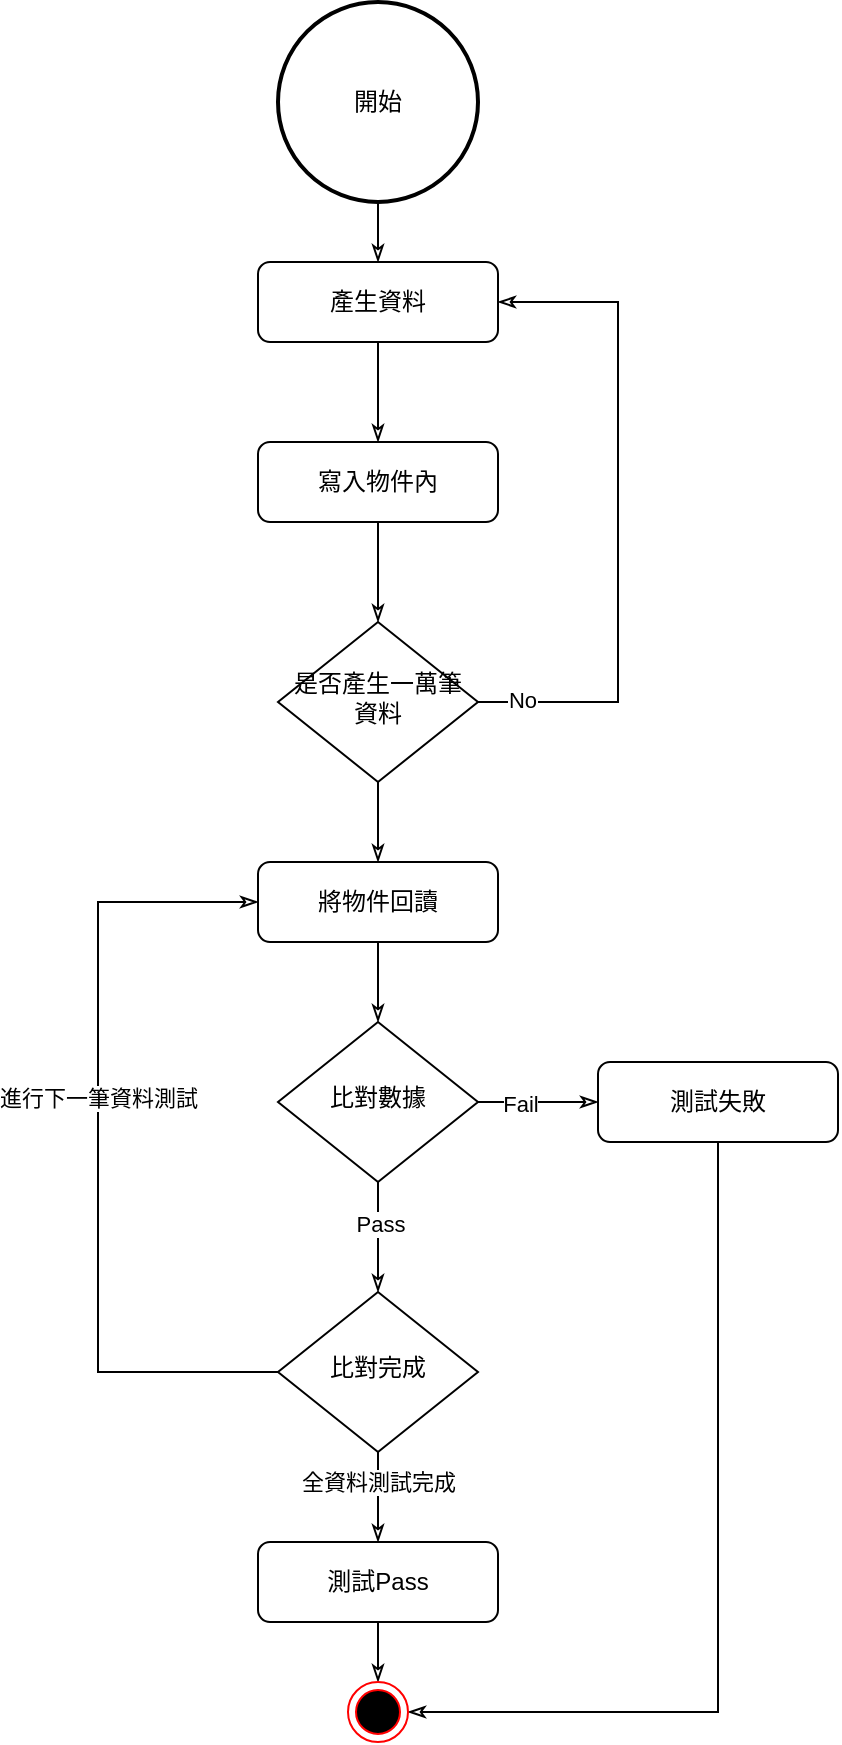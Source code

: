 <mxfile version="13.10.9" type="github" pages="6">
  <diagram id="C5RBs43oDa-KdzZeNtuy" name="System Initialize">
    <mxGraphModel dx="1422" dy="738" grid="1" gridSize="10" guides="1" tooltips="1" connect="1" arrows="1" fold="1" page="1" pageScale="1" pageWidth="827" pageHeight="1169" math="0" shadow="0">
      <root>
        <mxCell id="WIyWlLk6GJQsqaUBKTNV-0" />
        <mxCell id="WIyWlLk6GJQsqaUBKTNV-1" parent="WIyWlLk6GJQsqaUBKTNV-0" />
        <mxCell id="upS6xL4-VlWM_Vdth4fl-31" style="edgeStyle=orthogonalEdgeStyle;rounded=0;orthogonalLoop=1;jettySize=auto;html=1;entryX=0.5;entryY=0;entryDx=0;entryDy=0;endArrow=classicThin;endFill=0;" edge="1" parent="WIyWlLk6GJQsqaUBKTNV-1" source="WIyWlLk6GJQsqaUBKTNV-3" target="upS6xL4-VlWM_Vdth4fl-8">
          <mxGeometry relative="1" as="geometry" />
        </mxCell>
        <mxCell id="WIyWlLk6GJQsqaUBKTNV-3" value="寫入物件內" style="rounded=1;whiteSpace=wrap;html=1;fontSize=12;glass=0;strokeWidth=1;shadow=0;" parent="WIyWlLk6GJQsqaUBKTNV-1" vertex="1">
          <mxGeometry x="350" y="230" width="120" height="40" as="geometry" />
        </mxCell>
        <mxCell id="upS6xL4-VlWM_Vdth4fl-30" style="edgeStyle=orthogonalEdgeStyle;rounded=0;orthogonalLoop=1;jettySize=auto;html=1;entryX=0.5;entryY=0;entryDx=0;entryDy=0;endArrow=classicThin;endFill=0;" edge="1" parent="WIyWlLk6GJQsqaUBKTNV-1" source="upS6xL4-VlWM_Vdth4fl-0" target="WIyWlLk6GJQsqaUBKTNV-3">
          <mxGeometry relative="1" as="geometry" />
        </mxCell>
        <mxCell id="upS6xL4-VlWM_Vdth4fl-0" value="產生資料" style="rounded=1;whiteSpace=wrap;html=1;fontSize=12;glass=0;strokeWidth=1;shadow=0;" vertex="1" parent="WIyWlLk6GJQsqaUBKTNV-1">
          <mxGeometry x="350" y="140" width="120" height="40" as="geometry" />
        </mxCell>
        <mxCell id="upS6xL4-VlWM_Vdth4fl-9" style="edgeStyle=orthogonalEdgeStyle;rounded=0;orthogonalLoop=1;jettySize=auto;html=1;exitX=1;exitY=0.5;exitDx=0;exitDy=0;entryX=1;entryY=0.5;entryDx=0;entryDy=0;endArrow=classicThin;endFill=0;" edge="1" parent="WIyWlLk6GJQsqaUBKTNV-1" source="upS6xL4-VlWM_Vdth4fl-8" target="upS6xL4-VlWM_Vdth4fl-0">
          <mxGeometry relative="1" as="geometry">
            <Array as="points">
              <mxPoint x="530" y="360" />
              <mxPoint x="530" y="160" />
            </Array>
          </mxGeometry>
        </mxCell>
        <mxCell id="upS6xL4-VlWM_Vdth4fl-12" value="No" style="edgeLabel;html=1;align=center;verticalAlign=middle;resizable=0;points=[];" vertex="1" connectable="0" parent="upS6xL4-VlWM_Vdth4fl-9">
          <mxGeometry x="-0.868" y="1" relative="1" as="geometry">
            <mxPoint as="offset" />
          </mxGeometry>
        </mxCell>
        <mxCell id="upS6xL4-VlWM_Vdth4fl-32" style="edgeStyle=orthogonalEdgeStyle;rounded=0;orthogonalLoop=1;jettySize=auto;html=1;entryX=0.5;entryY=0;entryDx=0;entryDy=0;endArrow=classicThin;endFill=0;" edge="1" parent="WIyWlLk6GJQsqaUBKTNV-1" source="upS6xL4-VlWM_Vdth4fl-8" target="upS6xL4-VlWM_Vdth4fl-10">
          <mxGeometry relative="1" as="geometry" />
        </mxCell>
        <mxCell id="upS6xL4-VlWM_Vdth4fl-8" value="是否產生一萬筆資料" style="rhombus;whiteSpace=wrap;html=1;shadow=0;fontFamily=Helvetica;fontSize=12;align=center;strokeWidth=1;spacing=6;spacingTop=-4;" vertex="1" parent="WIyWlLk6GJQsqaUBKTNV-1">
          <mxGeometry x="360" y="320" width="100" height="80" as="geometry" />
        </mxCell>
        <mxCell id="upS6xL4-VlWM_Vdth4fl-15" style="edgeStyle=orthogonalEdgeStyle;rounded=0;orthogonalLoop=1;jettySize=auto;html=1;entryX=0.5;entryY=0;entryDx=0;entryDy=0;endArrow=classicThin;endFill=0;" edge="1" parent="WIyWlLk6GJQsqaUBKTNV-1" source="upS6xL4-VlWM_Vdth4fl-10" target="upS6xL4-VlWM_Vdth4fl-14">
          <mxGeometry relative="1" as="geometry" />
        </mxCell>
        <mxCell id="upS6xL4-VlWM_Vdth4fl-10" value="將物件回讀" style="rounded=1;whiteSpace=wrap;html=1;fontSize=12;glass=0;strokeWidth=1;shadow=0;" vertex="1" parent="WIyWlLk6GJQsqaUBKTNV-1">
          <mxGeometry x="350" y="440" width="120" height="40" as="geometry" />
        </mxCell>
        <mxCell id="upS6xL4-VlWM_Vdth4fl-17" style="edgeStyle=orthogonalEdgeStyle;rounded=0;orthogonalLoop=1;jettySize=auto;html=1;entryX=0.5;entryY=0;entryDx=0;entryDy=0;endArrow=classicThin;endFill=0;" edge="1" parent="WIyWlLk6GJQsqaUBKTNV-1" source="upS6xL4-VlWM_Vdth4fl-14" target="upS6xL4-VlWM_Vdth4fl-16">
          <mxGeometry relative="1" as="geometry" />
        </mxCell>
        <mxCell id="upS6xL4-VlWM_Vdth4fl-18" value="Pass" style="edgeLabel;html=1;align=center;verticalAlign=middle;resizable=0;points=[];" vertex="1" connectable="0" parent="upS6xL4-VlWM_Vdth4fl-17">
          <mxGeometry x="-0.236" y="1" relative="1" as="geometry">
            <mxPoint as="offset" />
          </mxGeometry>
        </mxCell>
        <mxCell id="upS6xL4-VlWM_Vdth4fl-20" style="edgeStyle=orthogonalEdgeStyle;rounded=0;orthogonalLoop=1;jettySize=auto;html=1;exitX=1;exitY=0.5;exitDx=0;exitDy=0;entryX=0;entryY=0.5;entryDx=0;entryDy=0;endArrow=classicThin;endFill=0;" edge="1" parent="WIyWlLk6GJQsqaUBKTNV-1" source="upS6xL4-VlWM_Vdth4fl-14" target="upS6xL4-VlWM_Vdth4fl-19">
          <mxGeometry relative="1" as="geometry" />
        </mxCell>
        <mxCell id="upS6xL4-VlWM_Vdth4fl-24" value="Fail" style="edgeLabel;html=1;align=center;verticalAlign=middle;resizable=0;points=[];" vertex="1" connectable="0" parent="upS6xL4-VlWM_Vdth4fl-20">
          <mxGeometry x="-0.324" y="-1" relative="1" as="geometry">
            <mxPoint as="offset" />
          </mxGeometry>
        </mxCell>
        <mxCell id="upS6xL4-VlWM_Vdth4fl-14" value="比對數據" style="rhombus;whiteSpace=wrap;html=1;shadow=0;fontFamily=Helvetica;fontSize=12;align=center;strokeWidth=1;spacing=6;spacingTop=-4;" vertex="1" parent="WIyWlLk6GJQsqaUBKTNV-1">
          <mxGeometry x="360" y="520" width="100" height="80" as="geometry" />
        </mxCell>
        <mxCell id="upS6xL4-VlWM_Vdth4fl-22" style="edgeStyle=orthogonalEdgeStyle;rounded=0;orthogonalLoop=1;jettySize=auto;html=1;exitX=0.5;exitY=1;exitDx=0;exitDy=0;entryX=0.5;entryY=0;entryDx=0;entryDy=0;endArrow=classicThin;endFill=0;" edge="1" parent="WIyWlLk6GJQsqaUBKTNV-1" source="upS6xL4-VlWM_Vdth4fl-16" target="upS6xL4-VlWM_Vdth4fl-21">
          <mxGeometry relative="1" as="geometry" />
        </mxCell>
        <mxCell id="upS6xL4-VlWM_Vdth4fl-25" value="全資料測試完成" style="edgeLabel;html=1;align=center;verticalAlign=middle;resizable=0;points=[];" vertex="1" connectable="0" parent="upS6xL4-VlWM_Vdth4fl-22">
          <mxGeometry x="-0.329" relative="1" as="geometry">
            <mxPoint as="offset" />
          </mxGeometry>
        </mxCell>
        <mxCell id="upS6xL4-VlWM_Vdth4fl-23" style="edgeStyle=orthogonalEdgeStyle;rounded=0;orthogonalLoop=1;jettySize=auto;html=1;exitX=0;exitY=0.5;exitDx=0;exitDy=0;entryX=0;entryY=0.5;entryDx=0;entryDy=0;endArrow=classicThin;endFill=0;" edge="1" parent="WIyWlLk6GJQsqaUBKTNV-1" source="upS6xL4-VlWM_Vdth4fl-16" target="upS6xL4-VlWM_Vdth4fl-10">
          <mxGeometry relative="1" as="geometry">
            <Array as="points">
              <mxPoint x="270" y="695" />
              <mxPoint x="270" y="460" />
            </Array>
          </mxGeometry>
        </mxCell>
        <mxCell id="upS6xL4-VlWM_Vdth4fl-26" value="進行下一筆資料測試" style="edgeLabel;html=1;align=center;verticalAlign=middle;resizable=0;points=[];" vertex="1" connectable="0" parent="upS6xL4-VlWM_Vdth4fl-23">
          <mxGeometry x="0.123" relative="1" as="geometry">
            <mxPoint as="offset" />
          </mxGeometry>
        </mxCell>
        <mxCell id="upS6xL4-VlWM_Vdth4fl-16" value="比對完成" style="rhombus;whiteSpace=wrap;html=1;shadow=0;fontFamily=Helvetica;fontSize=12;align=center;strokeWidth=1;spacing=6;spacingTop=-4;" vertex="1" parent="WIyWlLk6GJQsqaUBKTNV-1">
          <mxGeometry x="360" y="655" width="100" height="80" as="geometry" />
        </mxCell>
        <mxCell id="upS6xL4-VlWM_Vdth4fl-35" style="edgeStyle=orthogonalEdgeStyle;rounded=0;orthogonalLoop=1;jettySize=auto;html=1;entryX=1;entryY=0.5;entryDx=0;entryDy=0;endArrow=classicThin;endFill=0;" edge="1" parent="WIyWlLk6GJQsqaUBKTNV-1" source="upS6xL4-VlWM_Vdth4fl-19" target="upS6xL4-VlWM_Vdth4fl-33">
          <mxGeometry relative="1" as="geometry">
            <Array as="points">
              <mxPoint x="580" y="865" />
            </Array>
          </mxGeometry>
        </mxCell>
        <mxCell id="upS6xL4-VlWM_Vdth4fl-19" value="測試失敗" style="rounded=1;whiteSpace=wrap;html=1;fontSize=12;glass=0;strokeWidth=1;shadow=0;" vertex="1" parent="WIyWlLk6GJQsqaUBKTNV-1">
          <mxGeometry x="520" y="540" width="120" height="40" as="geometry" />
        </mxCell>
        <mxCell id="upS6xL4-VlWM_Vdth4fl-34" style="edgeStyle=orthogonalEdgeStyle;rounded=0;orthogonalLoop=1;jettySize=auto;html=1;entryX=0.5;entryY=0;entryDx=0;entryDy=0;endArrow=classicThin;endFill=0;" edge="1" parent="WIyWlLk6GJQsqaUBKTNV-1" source="upS6xL4-VlWM_Vdth4fl-21" target="upS6xL4-VlWM_Vdth4fl-33">
          <mxGeometry relative="1" as="geometry" />
        </mxCell>
        <mxCell id="upS6xL4-VlWM_Vdth4fl-21" value="測試Pass" style="rounded=1;whiteSpace=wrap;html=1;fontSize=12;glass=0;strokeWidth=1;shadow=0;" vertex="1" parent="WIyWlLk6GJQsqaUBKTNV-1">
          <mxGeometry x="350" y="780" width="120" height="40" as="geometry" />
        </mxCell>
        <mxCell id="upS6xL4-VlWM_Vdth4fl-29" style="edgeStyle=orthogonalEdgeStyle;rounded=0;orthogonalLoop=1;jettySize=auto;html=1;exitX=0.5;exitY=1;exitDx=0;exitDy=0;exitPerimeter=0;entryX=0.5;entryY=0;entryDx=0;entryDy=0;endArrow=classicThin;endFill=0;" edge="1" parent="WIyWlLk6GJQsqaUBKTNV-1" source="upS6xL4-VlWM_Vdth4fl-28" target="upS6xL4-VlWM_Vdth4fl-0">
          <mxGeometry relative="1" as="geometry" />
        </mxCell>
        <mxCell id="upS6xL4-VlWM_Vdth4fl-28" value="開始" style="strokeWidth=2;html=1;shape=mxgraph.flowchart.start_2;whiteSpace=wrap;" vertex="1" parent="WIyWlLk6GJQsqaUBKTNV-1">
          <mxGeometry x="360" y="10" width="100" height="100" as="geometry" />
        </mxCell>
        <mxCell id="upS6xL4-VlWM_Vdth4fl-33" value="" style="ellipse;html=1;shape=endState;fillColor=#000000;strokeColor=#ff0000;" vertex="1" parent="WIyWlLk6GJQsqaUBKTNV-1">
          <mxGeometry x="395" y="850" width="30" height="30" as="geometry" />
        </mxCell>
      </root>
    </mxGraphModel>
  </diagram>
  <diagram id="j3FEamfWaM3QeFCyvHIb" name="啟動系統軟體">
    <mxGraphModel dx="1422" dy="738" grid="1" gridSize="10" guides="1" tooltips="1" connect="1" arrows="1" fold="1" page="1" pageScale="1" pageWidth="827" pageHeight="1169" math="0" shadow="0">
      <root>
        <mxCell id="VoSSPpP1UXykBMdxdmjP-0" />
        <mxCell id="VoSSPpP1UXykBMdxdmjP-1" parent="VoSSPpP1UXykBMdxdmjP-0" />
        <mxCell id="1JWzHcXcTk1S-lIZi9ug-4" style="edgeStyle=orthogonalEdgeStyle;rounded=0;orthogonalLoop=1;jettySize=auto;html=1;exitX=0.5;exitY=1;exitDx=0;exitDy=0;exitPerimeter=0;entryX=0.5;entryY=0;entryDx=0;entryDy=0;endArrow=classicThin;endFill=0;" edge="1" parent="VoSSPpP1UXykBMdxdmjP-1" source="QgEfaJ0BBd_NjIG2QFe3-0" target="21NiEmjdAd6rTrSFs0Bh-0">
          <mxGeometry relative="1" as="geometry" />
        </mxCell>
        <mxCell id="QgEfaJ0BBd_NjIG2QFe3-0" value="開始" style="strokeWidth=2;html=1;shape=mxgraph.flowchart.start_2;whiteSpace=wrap;" vertex="1" parent="VoSSPpP1UXykBMdxdmjP-1">
          <mxGeometry x="360" y="10" width="100" height="100" as="geometry" />
        </mxCell>
        <mxCell id="1JWzHcXcTk1S-lIZi9ug-5" style="edgeStyle=orthogonalEdgeStyle;rounded=0;orthogonalLoop=1;jettySize=auto;html=1;exitX=0.5;exitY=1;exitDx=0;exitDy=0;entryX=0.5;entryY=0;entryDx=0;entryDy=0;endArrow=classicThin;endFill=0;" edge="1" parent="VoSSPpP1UXykBMdxdmjP-1" source="21NiEmjdAd6rTrSFs0Bh-0" target="21NiEmjdAd6rTrSFs0Bh-1">
          <mxGeometry relative="1" as="geometry" />
        </mxCell>
        <mxCell id="21NiEmjdAd6rTrSFs0Bh-0" value="啟動系統軟體" style="rounded=1;whiteSpace=wrap;html=1;fontSize=12;glass=0;strokeWidth=1;shadow=0;" vertex="1" parent="VoSSPpP1UXykBMdxdmjP-1">
          <mxGeometry x="350" y="140" width="120" height="40" as="geometry" />
        </mxCell>
        <mxCell id="1JWzHcXcTk1S-lIZi9ug-6" style="edgeStyle=orthogonalEdgeStyle;rounded=0;orthogonalLoop=1;jettySize=auto;html=1;exitX=0.5;exitY=1;exitDx=0;exitDy=0;entryX=0.5;entryY=0;entryDx=0;entryDy=0;endArrow=classicThin;endFill=0;" edge="1" parent="VoSSPpP1UXykBMdxdmjP-1" source="21NiEmjdAd6rTrSFs0Bh-1" target="1JWzHcXcTk1S-lIZi9ug-0">
          <mxGeometry relative="1" as="geometry" />
        </mxCell>
        <mxCell id="21NiEmjdAd6rTrSFs0Bh-1" value="等待初始化完成" style="rounded=1;whiteSpace=wrap;html=1;fontSize=12;glass=0;strokeWidth=1;shadow=0;" vertex="1" parent="VoSSPpP1UXykBMdxdmjP-1">
          <mxGeometry x="350" y="220" width="120" height="40" as="geometry" />
        </mxCell>
        <mxCell id="1JWzHcXcTk1S-lIZi9ug-7" style="edgeStyle=orthogonalEdgeStyle;rounded=0;orthogonalLoop=1;jettySize=auto;html=1;exitX=1;exitY=0.5;exitDx=0;exitDy=0;entryX=0;entryY=0.5;entryDx=0;entryDy=0;endArrow=classicThin;endFill=0;" edge="1" parent="VoSSPpP1UXykBMdxdmjP-1" source="1JWzHcXcTk1S-lIZi9ug-0" target="1JWzHcXcTk1S-lIZi9ug-1">
          <mxGeometry relative="1" as="geometry" />
        </mxCell>
        <mxCell id="1JWzHcXcTk1S-lIZi9ug-9" style="edgeStyle=orthogonalEdgeStyle;rounded=0;orthogonalLoop=1;jettySize=auto;html=1;exitX=0.5;exitY=1;exitDx=0;exitDy=0;endArrow=classicThin;endFill=0;" edge="1" parent="VoSSPpP1UXykBMdxdmjP-1" source="1JWzHcXcTk1S-lIZi9ug-0" target="1JWzHcXcTk1S-lIZi9ug-2">
          <mxGeometry relative="1" as="geometry" />
        </mxCell>
        <mxCell id="1JWzHcXcTk1S-lIZi9ug-0" value="檢查資料是否正常" style="rhombus;whiteSpace=wrap;html=1;shadow=0;fontFamily=Helvetica;fontSize=12;align=center;strokeWidth=1;spacing=6;spacingTop=-4;" vertex="1" parent="VoSSPpP1UXykBMdxdmjP-1">
          <mxGeometry x="360" y="320" width="100" height="80" as="geometry" />
        </mxCell>
        <mxCell id="1JWzHcXcTk1S-lIZi9ug-8" style="edgeStyle=orthogonalEdgeStyle;rounded=0;orthogonalLoop=1;jettySize=auto;html=1;exitX=0.5;exitY=0;exitDx=0;exitDy=0;entryX=1;entryY=0.5;entryDx=0;entryDy=0;endArrow=classicThin;endFill=0;" edge="1" parent="VoSSPpP1UXykBMdxdmjP-1" source="1JWzHcXcTk1S-lIZi9ug-1" target="21NiEmjdAd6rTrSFs0Bh-0">
          <mxGeometry relative="1" as="geometry" />
        </mxCell>
        <mxCell id="1JWzHcXcTk1S-lIZi9ug-1" value="修正錯誤" style="rounded=1;whiteSpace=wrap;html=1;fontSize=12;glass=0;strokeWidth=1;shadow=0;" vertex="1" parent="VoSSPpP1UXykBMdxdmjP-1">
          <mxGeometry x="540" y="340" width="120" height="40" as="geometry" />
        </mxCell>
        <mxCell id="1JWzHcXcTk1S-lIZi9ug-10" style="edgeStyle=orthogonalEdgeStyle;rounded=0;orthogonalLoop=1;jettySize=auto;html=1;exitX=0.5;exitY=1;exitDx=0;exitDy=0;entryX=0.5;entryY=0;entryDx=0;entryDy=0;endArrow=classicThin;endFill=0;" edge="1" parent="VoSSPpP1UXykBMdxdmjP-1" source="1JWzHcXcTk1S-lIZi9ug-2" target="1JWzHcXcTk1S-lIZi9ug-3">
          <mxGeometry relative="1" as="geometry" />
        </mxCell>
        <mxCell id="1JWzHcXcTk1S-lIZi9ug-2" value="測試Pass" style="rounded=1;whiteSpace=wrap;html=1;fontSize=12;glass=0;strokeWidth=1;shadow=0;" vertex="1" parent="VoSSPpP1UXykBMdxdmjP-1">
          <mxGeometry x="350" y="440" width="120" height="40" as="geometry" />
        </mxCell>
        <mxCell id="1JWzHcXcTk1S-lIZi9ug-3" value="" style="ellipse;html=1;shape=endState;fillColor=#000000;strokeColor=#ff0000;" vertex="1" parent="VoSSPpP1UXykBMdxdmjP-1">
          <mxGeometry x="395" y="520" width="30" height="30" as="geometry" />
        </mxCell>
      </root>
    </mxGraphModel>
  </diagram>
  <diagram id="SuISnwDZzDTSruR3xzGt" name="Tset Program Editor Object Creation">
    <mxGraphModel dx="1422" dy="738" grid="1" gridSize="10" guides="1" tooltips="1" connect="1" arrows="1" fold="1" page="1" pageScale="1" pageWidth="827" pageHeight="1169" math="0" shadow="0">
      <root>
        <mxCell id="GKIBGyzdhvaw5l8SJrH--0" />
        <mxCell id="GKIBGyzdhvaw5l8SJrH--1" parent="GKIBGyzdhvaw5l8SJrH--0" />
        <mxCell id="jnR913tk5TFGDp2s7Ms_-0" style="edgeStyle=orthogonalEdgeStyle;rounded=0;orthogonalLoop=1;jettySize=auto;html=1;exitX=0.5;exitY=1;exitDx=0;exitDy=0;exitPerimeter=0;entryX=0.5;entryY=0;entryDx=0;entryDy=0;endArrow=classicThin;endFill=0;" edge="1" parent="GKIBGyzdhvaw5l8SJrH--1" source="jnR913tk5TFGDp2s7Ms_-1" target="jnR913tk5TFGDp2s7Ms_-3">
          <mxGeometry relative="1" as="geometry" />
        </mxCell>
        <mxCell id="jnR913tk5TFGDp2s7Ms_-1" value="開始" style="strokeWidth=2;html=1;shape=mxgraph.flowchart.start_2;whiteSpace=wrap;" vertex="1" parent="GKIBGyzdhvaw5l8SJrH--1">
          <mxGeometry x="360" y="10" width="100" height="100" as="geometry" />
        </mxCell>
        <mxCell id="jnR913tk5TFGDp2s7Ms_-2" style="edgeStyle=orthogonalEdgeStyle;rounded=0;orthogonalLoop=1;jettySize=auto;html=1;exitX=0.5;exitY=1;exitDx=0;exitDy=0;entryX=0.5;entryY=0;entryDx=0;entryDy=0;endArrow=classicThin;endFill=0;" edge="1" parent="GKIBGyzdhvaw5l8SJrH--1" source="jnR913tk5TFGDp2s7Ms_-3" target="jnR913tk5TFGDp2s7Ms_-5">
          <mxGeometry relative="1" as="geometry" />
        </mxCell>
        <mxCell id="jnR913tk5TFGDp2s7Ms_-3" value="建立物件" style="rounded=1;whiteSpace=wrap;html=1;fontSize=12;glass=0;strokeWidth=1;shadow=0;" vertex="1" parent="GKIBGyzdhvaw5l8SJrH--1">
          <mxGeometry x="350" y="140" width="120" height="40" as="geometry" />
        </mxCell>
        <mxCell id="jnR913tk5TFGDp2s7Ms_-4" style="edgeStyle=orthogonalEdgeStyle;rounded=0;orthogonalLoop=1;jettySize=auto;html=1;exitX=0.5;exitY=1;exitDx=0;exitDy=0;entryX=0.5;entryY=0;entryDx=0;entryDy=0;endArrow=classicThin;endFill=0;" edge="1" parent="GKIBGyzdhvaw5l8SJrH--1" source="jnR913tk5TFGDp2s7Ms_-5" target="jnR913tk5TFGDp2s7Ms_-8">
          <mxGeometry relative="1" as="geometry" />
        </mxCell>
        <mxCell id="jnR913tk5TFGDp2s7Ms_-5" value="資料填入" style="rounded=1;whiteSpace=wrap;html=1;fontSize=12;glass=0;strokeWidth=1;shadow=0;" vertex="1" parent="GKIBGyzdhvaw5l8SJrH--1">
          <mxGeometry x="350" y="220" width="120" height="40" as="geometry" />
        </mxCell>
        <mxCell id="jnR913tk5TFGDp2s7Ms_-6" style="edgeStyle=orthogonalEdgeStyle;rounded=0;orthogonalLoop=1;jettySize=auto;html=1;exitX=1;exitY=0.5;exitDx=0;exitDy=0;entryX=0;entryY=0.5;entryDx=0;entryDy=0;endArrow=classicThin;endFill=0;" edge="1" parent="GKIBGyzdhvaw5l8SJrH--1" source="jnR913tk5TFGDp2s7Ms_-8" target="jnR913tk5TFGDp2s7Ms_-10">
          <mxGeometry relative="1" as="geometry" />
        </mxCell>
        <mxCell id="jnR913tk5TFGDp2s7Ms_-16" value="Fail" style="edgeLabel;html=1;align=center;verticalAlign=middle;resizable=0;points=[];" vertex="1" connectable="0" parent="jnR913tk5TFGDp2s7Ms_-6">
          <mxGeometry x="-0.35" relative="1" as="geometry">
            <mxPoint as="offset" />
          </mxGeometry>
        </mxCell>
        <mxCell id="jnR913tk5TFGDp2s7Ms_-7" style="edgeStyle=orthogonalEdgeStyle;rounded=0;orthogonalLoop=1;jettySize=auto;html=1;exitX=0.5;exitY=1;exitDx=0;exitDy=0;endArrow=classicThin;endFill=0;" edge="1" parent="GKIBGyzdhvaw5l8SJrH--1" source="jnR913tk5TFGDp2s7Ms_-8" target="jnR913tk5TFGDp2s7Ms_-12">
          <mxGeometry relative="1" as="geometry" />
        </mxCell>
        <mxCell id="jnR913tk5TFGDp2s7Ms_-17" value="Pass" style="edgeLabel;html=1;align=center;verticalAlign=middle;resizable=0;points=[];" vertex="1" connectable="0" parent="jnR913tk5TFGDp2s7Ms_-7">
          <mxGeometry x="-0.66" y="-1" relative="1" as="geometry">
            <mxPoint as="offset" />
          </mxGeometry>
        </mxCell>
        <mxCell id="jnR913tk5TFGDp2s7Ms_-8" value="建立檔案" style="rhombus;whiteSpace=wrap;html=1;shadow=0;fontFamily=Helvetica;fontSize=12;align=center;strokeWidth=1;spacing=6;spacingTop=-4;" vertex="1" parent="GKIBGyzdhvaw5l8SJrH--1">
          <mxGeometry x="360" y="320" width="100" height="80" as="geometry" />
        </mxCell>
        <mxCell id="jnR913tk5TFGDp2s7Ms_-15" style="edgeStyle=orthogonalEdgeStyle;rounded=0;orthogonalLoop=1;jettySize=auto;html=1;exitX=0.5;exitY=1;exitDx=0;exitDy=0;entryX=1;entryY=0.5;entryDx=0;entryDy=0;endArrow=classicThin;endFill=0;" edge="1" parent="GKIBGyzdhvaw5l8SJrH--1" source="jnR913tk5TFGDp2s7Ms_-10" target="jnR913tk5TFGDp2s7Ms_-13">
          <mxGeometry relative="1" as="geometry" />
        </mxCell>
        <mxCell id="jnR913tk5TFGDp2s7Ms_-10" value="測試Fail" style="rounded=1;whiteSpace=wrap;html=1;fontSize=12;glass=0;strokeWidth=1;shadow=0;" vertex="1" parent="GKIBGyzdhvaw5l8SJrH--1">
          <mxGeometry x="540" y="340" width="120" height="40" as="geometry" />
        </mxCell>
        <mxCell id="jnR913tk5TFGDp2s7Ms_-11" style="edgeStyle=orthogonalEdgeStyle;rounded=0;orthogonalLoop=1;jettySize=auto;html=1;exitX=0.5;exitY=1;exitDx=0;exitDy=0;entryX=0.5;entryY=0;entryDx=0;entryDy=0;endArrow=classicThin;endFill=0;" edge="1" parent="GKIBGyzdhvaw5l8SJrH--1" source="jnR913tk5TFGDp2s7Ms_-12" target="jnR913tk5TFGDp2s7Ms_-13">
          <mxGeometry relative="1" as="geometry" />
        </mxCell>
        <mxCell id="jnR913tk5TFGDp2s7Ms_-12" value="測試Pass" style="rounded=1;whiteSpace=wrap;html=1;fontSize=12;glass=0;strokeWidth=1;shadow=0;" vertex="1" parent="GKIBGyzdhvaw5l8SJrH--1">
          <mxGeometry x="350" y="440" width="120" height="40" as="geometry" />
        </mxCell>
        <mxCell id="jnR913tk5TFGDp2s7Ms_-13" value="" style="ellipse;html=1;shape=endState;fillColor=#000000;strokeColor=#ff0000;" vertex="1" parent="GKIBGyzdhvaw5l8SJrH--1">
          <mxGeometry x="395" y="520" width="30" height="30" as="geometry" />
        </mxCell>
      </root>
    </mxGraphModel>
  </diagram>
  <diagram id="v9AZGaOvYGUCdWEkJUr-" name="TPE Read">
    <mxGraphModel dx="1185" dy="615" grid="1" gridSize="10" guides="1" tooltips="1" connect="1" arrows="1" fold="1" page="1" pageScale="1" pageWidth="827" pageHeight="1169" math="0" shadow="0">
      <root>
        <mxCell id="_7_fLmhF1KioekGFuZti-0" />
        <mxCell id="_7_fLmhF1KioekGFuZti-1" parent="_7_fLmhF1KioekGFuZti-0" />
        <mxCell id="hAsGbU9UYqYCq_AovX6f-0" style="edgeStyle=orthogonalEdgeStyle;rounded=0;orthogonalLoop=1;jettySize=auto;html=1;exitX=0.5;exitY=1;exitDx=0;exitDy=0;exitPerimeter=0;entryX=0.5;entryY=0;entryDx=0;entryDy=0;endArrow=classicThin;endFill=0;" edge="1" parent="_7_fLmhF1KioekGFuZti-1" source="hAsGbU9UYqYCq_AovX6f-1" target="hAsGbU9UYqYCq_AovX6f-3">
          <mxGeometry relative="1" as="geometry" />
        </mxCell>
        <mxCell id="hAsGbU9UYqYCq_AovX6f-1" value="開始" style="strokeWidth=2;html=1;shape=mxgraph.flowchart.start_2;whiteSpace=wrap;" vertex="1" parent="_7_fLmhF1KioekGFuZti-1">
          <mxGeometry x="360" y="10" width="100" height="100" as="geometry" />
        </mxCell>
        <mxCell id="hAsGbU9UYqYCq_AovX6f-2" style="edgeStyle=orthogonalEdgeStyle;rounded=0;orthogonalLoop=1;jettySize=auto;html=1;exitX=0.5;exitY=1;exitDx=0;exitDy=0;entryX=0.5;entryY=0;entryDx=0;entryDy=0;endArrow=classicThin;endFill=0;" edge="1" parent="_7_fLmhF1KioekGFuZti-1" source="hAsGbU9UYqYCq_AovX6f-3" target="hAsGbU9UYqYCq_AovX6f-16">
          <mxGeometry relative="1" as="geometry">
            <mxPoint x="410" y="220" as="targetPoint" />
          </mxGeometry>
        </mxCell>
        <mxCell id="hAsGbU9UYqYCq_AovX6f-3" value="讀入Object File" style="rounded=1;whiteSpace=wrap;html=1;fontSize=12;glass=0;strokeWidth=1;shadow=0;" vertex="1" parent="_7_fLmhF1KioekGFuZti-1">
          <mxGeometry x="350" y="140" width="120" height="40" as="geometry" />
        </mxCell>
        <mxCell id="hAsGbU9UYqYCq_AovX6f-6" style="edgeStyle=orthogonalEdgeStyle;rounded=0;orthogonalLoop=1;jettySize=auto;html=1;exitX=1;exitY=0.5;exitDx=0;exitDy=0;entryX=0;entryY=0.5;entryDx=0;entryDy=0;endArrow=classicThin;endFill=0;" edge="1" parent="_7_fLmhF1KioekGFuZti-1" source="hAsGbU9UYqYCq_AovX6f-16" target="hAsGbU9UYqYCq_AovX6f-12">
          <mxGeometry relative="1" as="geometry">
            <mxPoint x="460" y="270" as="sourcePoint" />
          </mxGeometry>
        </mxCell>
        <mxCell id="hAsGbU9UYqYCq_AovX6f-7" value="Fail" style="edgeLabel;html=1;align=center;verticalAlign=middle;resizable=0;points=[];" vertex="1" connectable="0" parent="hAsGbU9UYqYCq_AovX6f-6">
          <mxGeometry x="-0.35" relative="1" as="geometry">
            <mxPoint as="offset" />
          </mxGeometry>
        </mxCell>
        <mxCell id="hAsGbU9UYqYCq_AovX6f-8" style="edgeStyle=orthogonalEdgeStyle;rounded=0;orthogonalLoop=1;jettySize=auto;html=1;exitX=0.5;exitY=1;exitDx=0;exitDy=0;endArrow=classicThin;endFill=0;" edge="1" parent="_7_fLmhF1KioekGFuZti-1" source="hAsGbU9UYqYCq_AovX6f-16" target="hAsGbU9UYqYCq_AovX6f-14">
          <mxGeometry relative="1" as="geometry">
            <mxPoint x="410" y="310" as="sourcePoint" />
          </mxGeometry>
        </mxCell>
        <mxCell id="hAsGbU9UYqYCq_AovX6f-9" value="Pass" style="edgeLabel;html=1;align=center;verticalAlign=middle;resizable=0;points=[];" vertex="1" connectable="0" parent="hAsGbU9UYqYCq_AovX6f-8">
          <mxGeometry x="-0.66" y="-1" relative="1" as="geometry">
            <mxPoint x="1" y="3.33" as="offset" />
          </mxGeometry>
        </mxCell>
        <mxCell id="hAsGbU9UYqYCq_AovX6f-11" style="edgeStyle=orthogonalEdgeStyle;rounded=0;orthogonalLoop=1;jettySize=auto;html=1;exitX=0.5;exitY=1;exitDx=0;exitDy=0;entryX=1;entryY=0.5;entryDx=0;entryDy=0;endArrow=classicThin;endFill=0;" edge="1" parent="_7_fLmhF1KioekGFuZti-1" source="hAsGbU9UYqYCq_AovX6f-12" target="hAsGbU9UYqYCq_AovX6f-15">
          <mxGeometry relative="1" as="geometry" />
        </mxCell>
        <mxCell id="hAsGbU9UYqYCq_AovX6f-12" value="測試Fail" style="rounded=1;whiteSpace=wrap;html=1;fontSize=12;glass=0;strokeWidth=1;shadow=0;" vertex="1" parent="_7_fLmhF1KioekGFuZti-1">
          <mxGeometry x="540" y="250" width="120" height="40" as="geometry" />
        </mxCell>
        <mxCell id="hAsGbU9UYqYCq_AovX6f-13" style="edgeStyle=orthogonalEdgeStyle;rounded=0;orthogonalLoop=1;jettySize=auto;html=1;exitX=0.5;exitY=1;exitDx=0;exitDy=0;entryX=0.5;entryY=0;entryDx=0;entryDy=0;endArrow=classicThin;endFill=0;" edge="1" parent="_7_fLmhF1KioekGFuZti-1" source="hAsGbU9UYqYCq_AovX6f-14" target="hAsGbU9UYqYCq_AovX6f-15">
          <mxGeometry relative="1" as="geometry" />
        </mxCell>
        <mxCell id="hAsGbU9UYqYCq_AovX6f-14" value="測試Pass" style="rounded=1;whiteSpace=wrap;html=1;fontSize=12;glass=0;strokeWidth=1;shadow=0;" vertex="1" parent="_7_fLmhF1KioekGFuZti-1">
          <mxGeometry x="350" y="350" width="120" height="40" as="geometry" />
        </mxCell>
        <mxCell id="hAsGbU9UYqYCq_AovX6f-15" value="" style="ellipse;html=1;shape=endState;fillColor=#000000;strokeColor=#ff0000;" vertex="1" parent="_7_fLmhF1KioekGFuZti-1">
          <mxGeometry x="395" y="430" width="30" height="30" as="geometry" />
        </mxCell>
        <mxCell id="hAsGbU9UYqYCq_AovX6f-16" value="資料比對" style="rhombus;whiteSpace=wrap;html=1;shadow=0;fontFamily=Helvetica;fontSize=12;align=center;strokeWidth=1;spacing=6;spacingTop=-4;" vertex="1" parent="_7_fLmhF1KioekGFuZti-1">
          <mxGeometry x="360" y="230" width="100" height="80" as="geometry" />
        </mxCell>
      </root>
    </mxGraphModel>
  </diagram>
  <diagram id="NbDDthnolmfJT6Rjf38R" name="TPE Object Write">
    <mxGraphModel dx="1422" dy="738" grid="1" gridSize="10" guides="1" tooltips="1" connect="1" arrows="1" fold="1" page="1" pageScale="1" pageWidth="827" pageHeight="1169" math="0" shadow="0">
      <root>
        <mxCell id="9ojku0ueJN78duPr_XGB-0" />
        <mxCell id="9ojku0ueJN78duPr_XGB-1" parent="9ojku0ueJN78duPr_XGB-0" />
        <mxCell id="LfHfHBSoSPbUGnNva9dp-0" style="edgeStyle=orthogonalEdgeStyle;rounded=0;orthogonalLoop=1;jettySize=auto;html=1;exitX=0.5;exitY=1;exitDx=0;exitDy=0;exitPerimeter=0;entryX=0.5;entryY=0;entryDx=0;entryDy=0;endArrow=classicThin;endFill=0;" edge="1" parent="9ojku0ueJN78duPr_XGB-1" source="LfHfHBSoSPbUGnNva9dp-1">
          <mxGeometry relative="1" as="geometry">
            <mxPoint x="410" y="140" as="targetPoint" />
          </mxGeometry>
        </mxCell>
        <mxCell id="LfHfHBSoSPbUGnNva9dp-1" value="開始" style="strokeWidth=2;html=1;shape=mxgraph.flowchart.start_2;whiteSpace=wrap;" vertex="1" parent="9ojku0ueJN78duPr_XGB-1">
          <mxGeometry x="360" y="10" width="100" height="100" as="geometry" />
        </mxCell>
        <mxCell id="LfHfHBSoSPbUGnNva9dp-14" style="edgeStyle=orthogonalEdgeStyle;rounded=0;orthogonalLoop=1;jettySize=auto;html=1;exitX=0.5;exitY=1;exitDx=0;exitDy=0;entryX=0.5;entryY=0;entryDx=0;entryDy=0;endArrow=classicThin;endFill=0;" edge="1" parent="9ojku0ueJN78duPr_XGB-1" source="LfHfHBSoSPbUGnNva9dp-15" target="LfHfHBSoSPbUGnNva9dp-25">
          <mxGeometry relative="1" as="geometry">
            <mxPoint x="410" y="350" as="targetPoint" />
          </mxGeometry>
        </mxCell>
        <mxCell id="LfHfHBSoSPbUGnNva9dp-15" value="讀入Object File" style="rounded=1;whiteSpace=wrap;html=1;fontSize=12;glass=0;strokeWidth=1;shadow=0;" vertex="1" parent="9ojku0ueJN78duPr_XGB-1">
          <mxGeometry x="350" y="270" width="120" height="40" as="geometry" />
        </mxCell>
        <mxCell id="LfHfHBSoSPbUGnNva9dp-16" style="edgeStyle=orthogonalEdgeStyle;rounded=0;orthogonalLoop=1;jettySize=auto;html=1;exitX=1;exitY=0.5;exitDx=0;exitDy=0;entryX=0;entryY=0.5;entryDx=0;entryDy=0;endArrow=classicThin;endFill=0;" edge="1" parent="9ojku0ueJN78duPr_XGB-1" source="LfHfHBSoSPbUGnNva9dp-25" target="LfHfHBSoSPbUGnNva9dp-21">
          <mxGeometry relative="1" as="geometry">
            <mxPoint x="460" y="400" as="sourcePoint" />
          </mxGeometry>
        </mxCell>
        <mxCell id="LfHfHBSoSPbUGnNva9dp-17" value="Fail" style="edgeLabel;html=1;align=center;verticalAlign=middle;resizable=0;points=[];" vertex="1" connectable="0" parent="LfHfHBSoSPbUGnNva9dp-16">
          <mxGeometry x="-0.35" relative="1" as="geometry">
            <mxPoint as="offset" />
          </mxGeometry>
        </mxCell>
        <mxCell id="LfHfHBSoSPbUGnNva9dp-18" style="edgeStyle=orthogonalEdgeStyle;rounded=0;orthogonalLoop=1;jettySize=auto;html=1;exitX=0.5;exitY=1;exitDx=0;exitDy=0;endArrow=classicThin;endFill=0;" edge="1" parent="9ojku0ueJN78duPr_XGB-1" source="LfHfHBSoSPbUGnNva9dp-25" target="LfHfHBSoSPbUGnNva9dp-23">
          <mxGeometry relative="1" as="geometry">
            <mxPoint x="410" y="440" as="sourcePoint" />
          </mxGeometry>
        </mxCell>
        <mxCell id="LfHfHBSoSPbUGnNva9dp-19" value="Pass" style="edgeLabel;html=1;align=center;verticalAlign=middle;resizable=0;points=[];" vertex="1" connectable="0" parent="LfHfHBSoSPbUGnNva9dp-18">
          <mxGeometry x="-0.66" y="-1" relative="1" as="geometry">
            <mxPoint x="1" y="3.33" as="offset" />
          </mxGeometry>
        </mxCell>
        <mxCell id="LfHfHBSoSPbUGnNva9dp-20" style="edgeStyle=orthogonalEdgeStyle;rounded=0;orthogonalLoop=1;jettySize=auto;html=1;exitX=0.5;exitY=1;exitDx=0;exitDy=0;entryX=1;entryY=0.5;entryDx=0;entryDy=0;endArrow=classicThin;endFill=0;" edge="1" parent="9ojku0ueJN78duPr_XGB-1" source="LfHfHBSoSPbUGnNva9dp-21" target="LfHfHBSoSPbUGnNva9dp-24">
          <mxGeometry relative="1" as="geometry" />
        </mxCell>
        <mxCell id="LfHfHBSoSPbUGnNva9dp-21" value="測試Fail" style="rounded=1;whiteSpace=wrap;html=1;fontSize=12;glass=0;strokeWidth=1;shadow=0;" vertex="1" parent="9ojku0ueJN78duPr_XGB-1">
          <mxGeometry x="540" y="380" width="120" height="40" as="geometry" />
        </mxCell>
        <mxCell id="LfHfHBSoSPbUGnNva9dp-22" style="edgeStyle=orthogonalEdgeStyle;rounded=0;orthogonalLoop=1;jettySize=auto;html=1;exitX=0.5;exitY=1;exitDx=0;exitDy=0;entryX=0.5;entryY=0;entryDx=0;entryDy=0;endArrow=classicThin;endFill=0;" edge="1" parent="9ojku0ueJN78duPr_XGB-1" source="LfHfHBSoSPbUGnNva9dp-23" target="LfHfHBSoSPbUGnNva9dp-24">
          <mxGeometry relative="1" as="geometry" />
        </mxCell>
        <mxCell id="LfHfHBSoSPbUGnNva9dp-23" value="測試Pass" style="rounded=1;whiteSpace=wrap;html=1;fontSize=12;glass=0;strokeWidth=1;shadow=0;" vertex="1" parent="9ojku0ueJN78duPr_XGB-1">
          <mxGeometry x="350" y="480" width="120" height="40" as="geometry" />
        </mxCell>
        <mxCell id="LfHfHBSoSPbUGnNva9dp-24" value="" style="ellipse;html=1;shape=endState;fillColor=#000000;strokeColor=#ff0000;" vertex="1" parent="9ojku0ueJN78duPr_XGB-1">
          <mxGeometry x="395" y="560" width="30" height="30" as="geometry" />
        </mxCell>
        <mxCell id="LfHfHBSoSPbUGnNva9dp-25" value="資料比對" style="rhombus;whiteSpace=wrap;html=1;shadow=0;fontFamily=Helvetica;fontSize=12;align=center;strokeWidth=1;spacing=6;spacingTop=-4;" vertex="1" parent="9ojku0ueJN78duPr_XGB-1">
          <mxGeometry x="360" y="360" width="100" height="80" as="geometry" />
        </mxCell>
        <mxCell id="LfHfHBSoSPbUGnNva9dp-28" style="edgeStyle=orthogonalEdgeStyle;rounded=0;orthogonalLoop=1;jettySize=auto;html=1;entryX=0.5;entryY=0;entryDx=0;entryDy=0;endArrow=classicThin;endFill=0;" edge="1" parent="9ojku0ueJN78duPr_XGB-1" source="LfHfHBSoSPbUGnNva9dp-26" target="LfHfHBSoSPbUGnNva9dp-27">
          <mxGeometry relative="1" as="geometry" />
        </mxCell>
        <mxCell id="LfHfHBSoSPbUGnNva9dp-26" value="寫出Object File" style="rounded=1;whiteSpace=wrap;html=1;fontSize=12;glass=0;strokeWidth=1;shadow=0;" vertex="1" parent="9ojku0ueJN78duPr_XGB-1">
          <mxGeometry x="350" y="140" width="120" height="40" as="geometry" />
        </mxCell>
        <mxCell id="LfHfHBSoSPbUGnNva9dp-29" style="edgeStyle=orthogonalEdgeStyle;rounded=0;orthogonalLoop=1;jettySize=auto;html=1;entryX=0.5;entryY=0;entryDx=0;entryDy=0;endArrow=classicThin;endFill=0;" edge="1" parent="9ojku0ueJN78duPr_XGB-1" source="LfHfHBSoSPbUGnNva9dp-27" target="LfHfHBSoSPbUGnNva9dp-15">
          <mxGeometry relative="1" as="geometry" />
        </mxCell>
        <mxCell id="LfHfHBSoSPbUGnNva9dp-27" value="Save Object File" style="rounded=1;whiteSpace=wrap;html=1;fontSize=12;glass=0;strokeWidth=1;shadow=0;" vertex="1" parent="9ojku0ueJN78duPr_XGB-1">
          <mxGeometry x="350" y="200" width="120" height="40" as="geometry" />
        </mxCell>
      </root>
    </mxGraphModel>
  </diagram>
  <diagram id="LOu1sVlD9eGMjGgYdVpP" name="TPE 建立專案">
    <mxGraphModel dx="1422" dy="738" grid="1" gridSize="10" guides="1" tooltips="1" connect="1" arrows="1" fold="1" page="1" pageScale="1" pageWidth="827" pageHeight="1169" math="0" shadow="0">
      <root>
        <mxCell id="Gz57FnyEYpp_Tj4KQ_lI-0" />
        <mxCell id="Gz57FnyEYpp_Tj4KQ_lI-1" parent="Gz57FnyEYpp_Tj4KQ_lI-0" />
        <mxCell id="dlxPI7BUGB_19oG1QoHD-0" style="edgeStyle=orthogonalEdgeStyle;rounded=0;orthogonalLoop=1;jettySize=auto;html=1;exitX=0.5;exitY=1;exitDx=0;exitDy=0;exitPerimeter=0;entryX=0.5;entryY=0;entryDx=0;entryDy=0;endArrow=classicThin;endFill=0;" edge="1" parent="Gz57FnyEYpp_Tj4KQ_lI-1" source="dlxPI7BUGB_19oG1QoHD-1">
          <mxGeometry relative="1" as="geometry">
            <mxPoint x="410" y="140" as="targetPoint" />
          </mxGeometry>
        </mxCell>
        <mxCell id="dlxPI7BUGB_19oG1QoHD-1" value="開始" style="strokeWidth=2;html=1;shape=mxgraph.flowchart.start_2;whiteSpace=wrap;" vertex="1" parent="Gz57FnyEYpp_Tj4KQ_lI-1">
          <mxGeometry x="360" y="10" width="100" height="100" as="geometry" />
        </mxCell>
        <mxCell id="dlxPI7BUGB_19oG1QoHD-2" style="edgeStyle=orthogonalEdgeStyle;rounded=0;orthogonalLoop=1;jettySize=auto;html=1;exitX=0.5;exitY=1;exitDx=0;exitDy=0;entryX=0.5;entryY=0;entryDx=0;entryDy=0;endArrow=classicThin;endFill=0;" edge="1" parent="Gz57FnyEYpp_Tj4KQ_lI-1" source="dlxPI7BUGB_19oG1QoHD-3" target="dlxPI7BUGB_19oG1QoHD-13">
          <mxGeometry relative="1" as="geometry">
            <mxPoint x="410" y="350" as="targetPoint" />
          </mxGeometry>
        </mxCell>
        <mxCell id="dlxPI7BUGB_19oG1QoHD-3" value="選擇專案路徑" style="rounded=1;whiteSpace=wrap;html=1;fontSize=12;glass=0;strokeWidth=1;shadow=0;" vertex="1" parent="Gz57FnyEYpp_Tj4KQ_lI-1">
          <mxGeometry x="350" y="270" width="120" height="40" as="geometry" />
        </mxCell>
        <mxCell id="dlxPI7BUGB_19oG1QoHD-4" style="edgeStyle=orthogonalEdgeStyle;rounded=0;orthogonalLoop=1;jettySize=auto;html=1;exitX=1;exitY=0.5;exitDx=0;exitDy=0;entryX=0;entryY=0.5;entryDx=0;entryDy=0;endArrow=classicThin;endFill=0;" edge="1" parent="Gz57FnyEYpp_Tj4KQ_lI-1" source="dlxPI7BUGB_19oG1QoHD-13" target="dlxPI7BUGB_19oG1QoHD-9">
          <mxGeometry relative="1" as="geometry">
            <mxPoint x="460" y="400" as="sourcePoint" />
          </mxGeometry>
        </mxCell>
        <mxCell id="dlxPI7BUGB_19oG1QoHD-5" value="Fail" style="edgeLabel;html=1;align=center;verticalAlign=middle;resizable=0;points=[];" vertex="1" connectable="0" parent="dlxPI7BUGB_19oG1QoHD-4">
          <mxGeometry x="-0.35" relative="1" as="geometry">
            <mxPoint as="offset" />
          </mxGeometry>
        </mxCell>
        <mxCell id="dlxPI7BUGB_19oG1QoHD-6" style="edgeStyle=orthogonalEdgeStyle;rounded=0;orthogonalLoop=1;jettySize=auto;html=1;exitX=0.5;exitY=1;exitDx=0;exitDy=0;endArrow=classicThin;endFill=0;" edge="1" parent="Gz57FnyEYpp_Tj4KQ_lI-1" source="dlxPI7BUGB_19oG1QoHD-13" target="dlxPI7BUGB_19oG1QoHD-11">
          <mxGeometry relative="1" as="geometry">
            <mxPoint x="410" y="440" as="sourcePoint" />
          </mxGeometry>
        </mxCell>
        <mxCell id="dlxPI7BUGB_19oG1QoHD-7" value="Pass" style="edgeLabel;html=1;align=center;verticalAlign=middle;resizable=0;points=[];" vertex="1" connectable="0" parent="dlxPI7BUGB_19oG1QoHD-6">
          <mxGeometry x="-0.66" y="-1" relative="1" as="geometry">
            <mxPoint x="1" y="3.33" as="offset" />
          </mxGeometry>
        </mxCell>
        <mxCell id="dlxPI7BUGB_19oG1QoHD-18" style="edgeStyle=orthogonalEdgeStyle;rounded=0;orthogonalLoop=1;jettySize=auto;html=1;entryX=1;entryY=0.5;entryDx=0;entryDy=0;entryPerimeter=0;endArrow=classicThin;endFill=0;" edge="1" parent="Gz57FnyEYpp_Tj4KQ_lI-1" source="dlxPI7BUGB_19oG1QoHD-9" target="dlxPI7BUGB_19oG1QoHD-1">
          <mxGeometry relative="1" as="geometry">
            <Array as="points">
              <mxPoint x="600" y="60" />
            </Array>
          </mxGeometry>
        </mxCell>
        <mxCell id="dlxPI7BUGB_19oG1QoHD-9" value="測試Fail" style="rounded=1;whiteSpace=wrap;html=1;fontSize=12;glass=0;strokeWidth=1;shadow=0;" vertex="1" parent="Gz57FnyEYpp_Tj4KQ_lI-1">
          <mxGeometry x="540" y="380" width="120" height="40" as="geometry" />
        </mxCell>
        <mxCell id="dlxPI7BUGB_19oG1QoHD-10" style="edgeStyle=orthogonalEdgeStyle;rounded=0;orthogonalLoop=1;jettySize=auto;html=1;exitX=0.5;exitY=1;exitDx=0;exitDy=0;entryX=0.5;entryY=0;entryDx=0;entryDy=0;endArrow=classicThin;endFill=0;" edge="1" parent="Gz57FnyEYpp_Tj4KQ_lI-1" source="dlxPI7BUGB_19oG1QoHD-11" target="dlxPI7BUGB_19oG1QoHD-12">
          <mxGeometry relative="1" as="geometry" />
        </mxCell>
        <mxCell id="dlxPI7BUGB_19oG1QoHD-11" value="測試Pass" style="rounded=1;whiteSpace=wrap;html=1;fontSize=12;glass=0;strokeWidth=1;shadow=0;" vertex="1" parent="Gz57FnyEYpp_Tj4KQ_lI-1">
          <mxGeometry x="350" y="480" width="120" height="40" as="geometry" />
        </mxCell>
        <mxCell id="dlxPI7BUGB_19oG1QoHD-12" value="" style="ellipse;html=1;shape=endState;fillColor=#000000;strokeColor=#ff0000;" vertex="1" parent="Gz57FnyEYpp_Tj4KQ_lI-1">
          <mxGeometry x="395" y="560" width="30" height="30" as="geometry" />
        </mxCell>
        <mxCell id="dlxPI7BUGB_19oG1QoHD-13" value="檢查檔案是否建立成功" style="rhombus;whiteSpace=wrap;html=1;shadow=0;fontFamily=Helvetica;fontSize=12;align=center;strokeWidth=1;spacing=6;spacingTop=-4;" vertex="1" parent="Gz57FnyEYpp_Tj4KQ_lI-1">
          <mxGeometry x="360" y="360" width="100" height="80" as="geometry" />
        </mxCell>
        <mxCell id="dlxPI7BUGB_19oG1QoHD-14" style="edgeStyle=orthogonalEdgeStyle;rounded=0;orthogonalLoop=1;jettySize=auto;html=1;entryX=0.5;entryY=0;entryDx=0;entryDy=0;endArrow=classicThin;endFill=0;" edge="1" parent="Gz57FnyEYpp_Tj4KQ_lI-1" source="dlxPI7BUGB_19oG1QoHD-15" target="dlxPI7BUGB_19oG1QoHD-17">
          <mxGeometry relative="1" as="geometry" />
        </mxCell>
        <mxCell id="dlxPI7BUGB_19oG1QoHD-15" value="點擊建立專案按鈕" style="rounded=1;whiteSpace=wrap;html=1;fontSize=12;glass=0;strokeWidth=1;shadow=0;" vertex="1" parent="Gz57FnyEYpp_Tj4KQ_lI-1">
          <mxGeometry x="350" y="140" width="120" height="40" as="geometry" />
        </mxCell>
        <mxCell id="dlxPI7BUGB_19oG1QoHD-16" style="edgeStyle=orthogonalEdgeStyle;rounded=0;orthogonalLoop=1;jettySize=auto;html=1;entryX=0.5;entryY=0;entryDx=0;entryDy=0;endArrow=classicThin;endFill=0;" edge="1" parent="Gz57FnyEYpp_Tj4KQ_lI-1" source="dlxPI7BUGB_19oG1QoHD-17" target="dlxPI7BUGB_19oG1QoHD-3">
          <mxGeometry relative="1" as="geometry" />
        </mxCell>
        <mxCell id="dlxPI7BUGB_19oG1QoHD-17" value="輸入專案名稱" style="rounded=1;whiteSpace=wrap;html=1;fontSize=12;glass=0;strokeWidth=1;shadow=0;" vertex="1" parent="Gz57FnyEYpp_Tj4KQ_lI-1">
          <mxGeometry x="350" y="200" width="120" height="40" as="geometry" />
        </mxCell>
      </root>
    </mxGraphModel>
  </diagram>
</mxfile>
